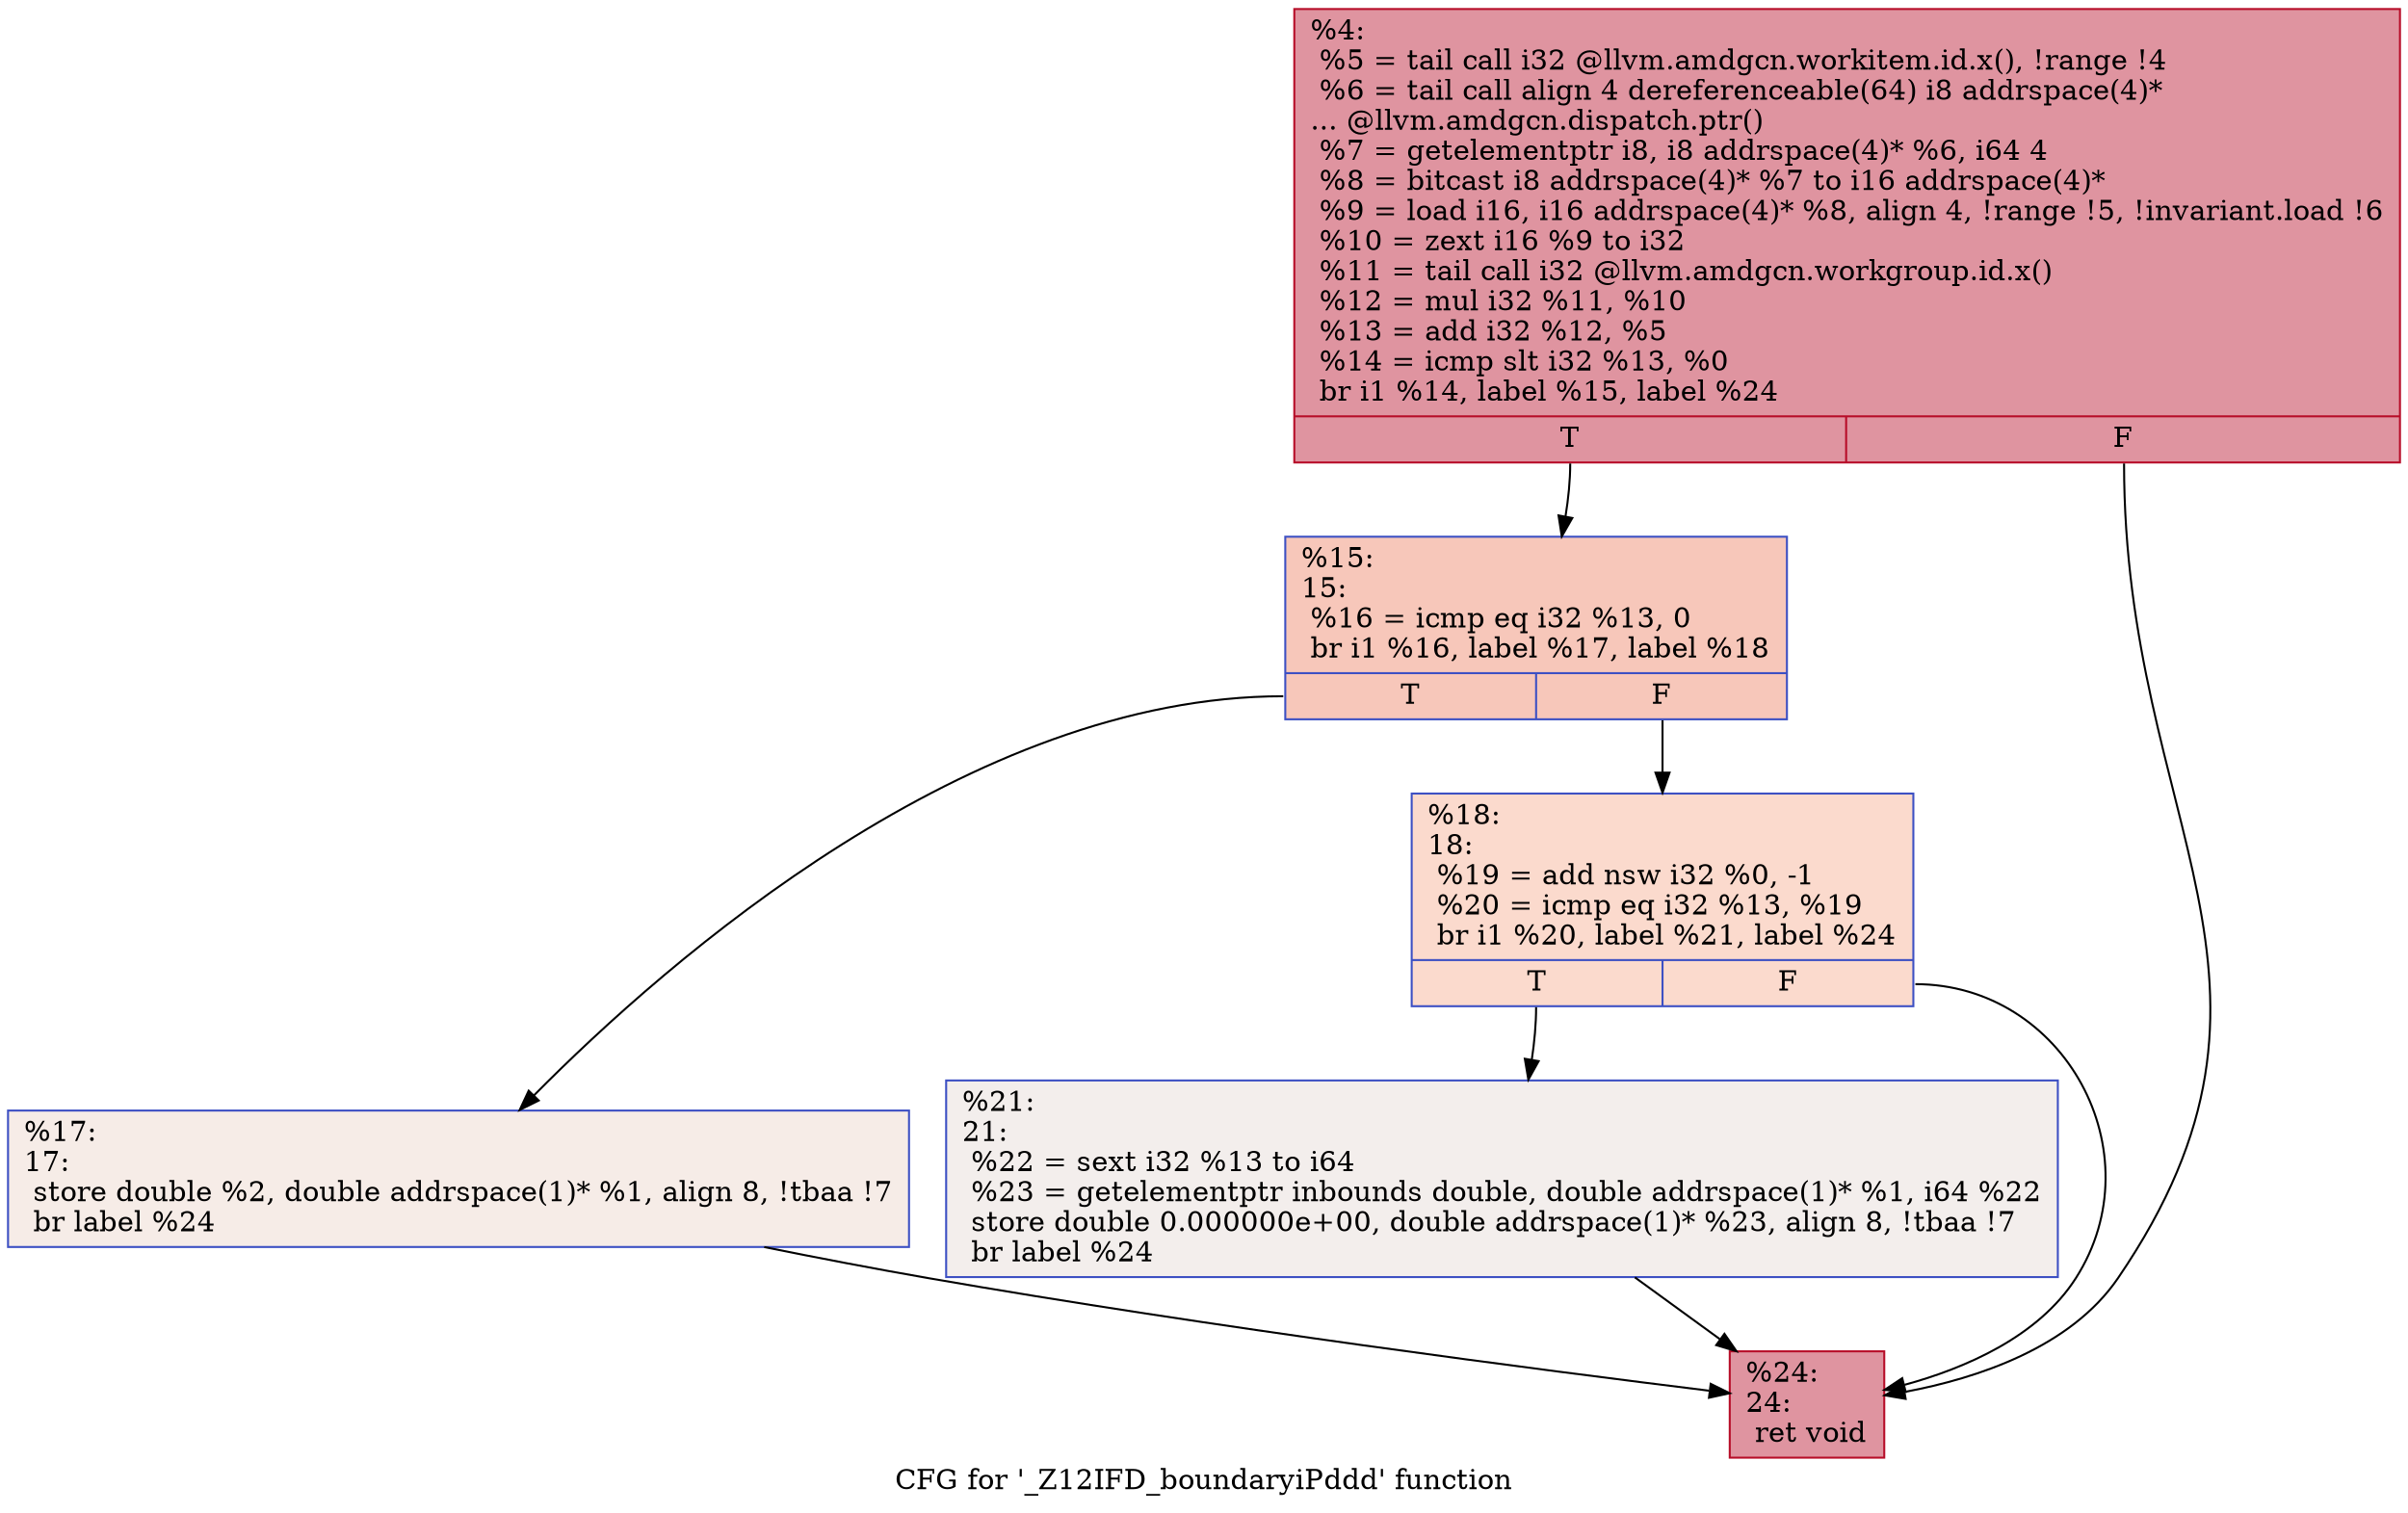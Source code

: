 digraph "CFG for '_Z12IFD_boundaryiPddd' function" {
	label="CFG for '_Z12IFD_boundaryiPddd' function";

	Node0x4672120 [shape=record,color="#b70d28ff", style=filled, fillcolor="#b70d2870",label="{%4:\l  %5 = tail call i32 @llvm.amdgcn.workitem.id.x(), !range !4\l  %6 = tail call align 4 dereferenceable(64) i8 addrspace(4)*\l... @llvm.amdgcn.dispatch.ptr()\l  %7 = getelementptr i8, i8 addrspace(4)* %6, i64 4\l  %8 = bitcast i8 addrspace(4)* %7 to i16 addrspace(4)*\l  %9 = load i16, i16 addrspace(4)* %8, align 4, !range !5, !invariant.load !6\l  %10 = zext i16 %9 to i32\l  %11 = tail call i32 @llvm.amdgcn.workgroup.id.x()\l  %12 = mul i32 %11, %10\l  %13 = add i32 %12, %5\l  %14 = icmp slt i32 %13, %0\l  br i1 %14, label %15, label %24\l|{<s0>T|<s1>F}}"];
	Node0x4672120:s0 -> Node0x4673fc0;
	Node0x4672120:s1 -> Node0x4674050;
	Node0x4673fc0 [shape=record,color="#3d50c3ff", style=filled, fillcolor="#ec7f6370",label="{%15:\l15:                                               \l  %16 = icmp eq i32 %13, 0\l  br i1 %16, label %17, label %18\l|{<s0>T|<s1>F}}"];
	Node0x4673fc0:s0 -> Node0x46737f0;
	Node0x4673fc0:s1 -> Node0x4674330;
	Node0x46737f0 [shape=record,color="#3d50c3ff", style=filled, fillcolor="#ead5c970",label="{%17:\l17:                                               \l  store double %2, double addrspace(1)* %1, align 8, !tbaa !7\l  br label %24\l}"];
	Node0x46737f0 -> Node0x4674050;
	Node0x4674330 [shape=record,color="#3d50c3ff", style=filled, fillcolor="#f7ac8e70",label="{%18:\l18:                                               \l  %19 = add nsw i32 %0, -1\l  %20 = icmp eq i32 %13, %19\l  br i1 %20, label %21, label %24\l|{<s0>T|<s1>F}}"];
	Node0x4674330:s0 -> Node0x46747b0;
	Node0x4674330:s1 -> Node0x4674050;
	Node0x46747b0 [shape=record,color="#3d50c3ff", style=filled, fillcolor="#e3d9d370",label="{%21:\l21:                                               \l  %22 = sext i32 %13 to i64\l  %23 = getelementptr inbounds double, double addrspace(1)* %1, i64 %22\l  store double 0.000000e+00, double addrspace(1)* %23, align 8, !tbaa !7\l  br label %24\l}"];
	Node0x46747b0 -> Node0x4674050;
	Node0x4674050 [shape=record,color="#b70d28ff", style=filled, fillcolor="#b70d2870",label="{%24:\l24:                                               \l  ret void\l}"];
}
